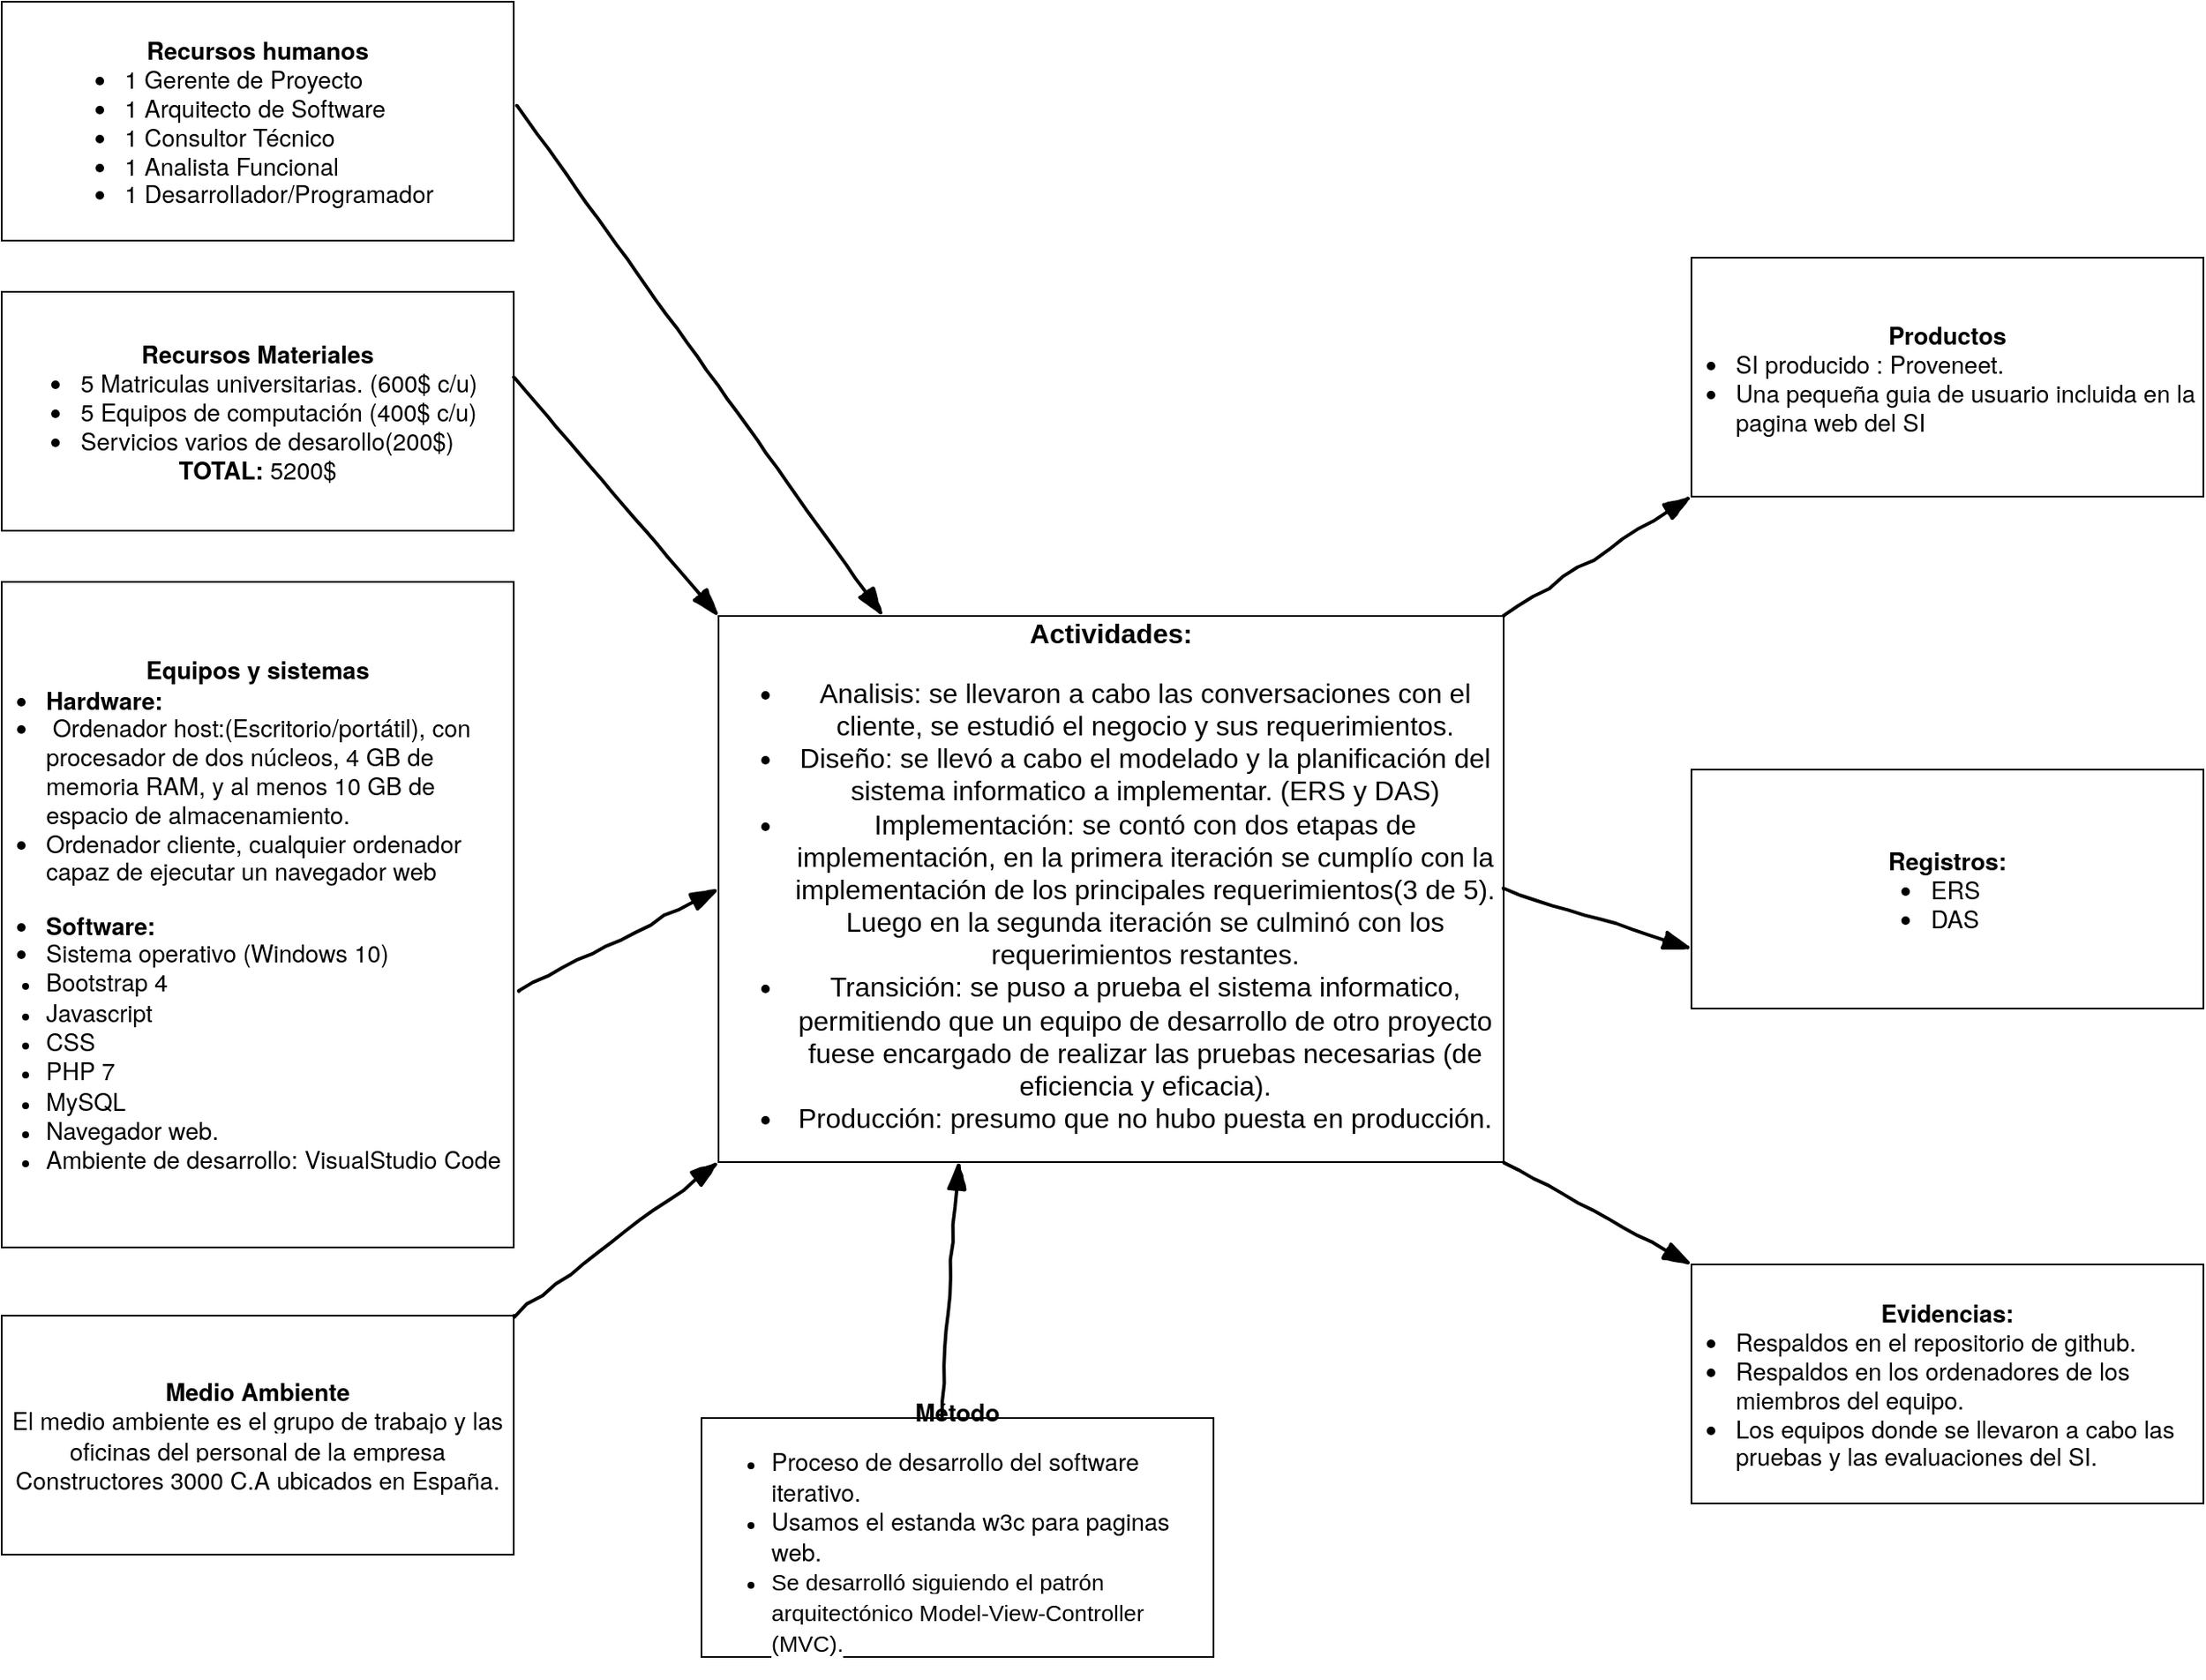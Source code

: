 <mxfile version="12.6.5" type="device"><diagram id="TEqoF70HCYruVVT4WyFa" name="Page-1"><mxGraphModel dx="1024" dy="592" grid="1" gridSize="10" guides="1" tooltips="1" connect="1" arrows="1" fold="1" page="1" pageScale="1" pageWidth="850" pageHeight="1100" math="0" shadow="0"><root><mxCell id="0"/><mxCell id="1" parent="0"/><mxCell id="VIcycI6rlARAHsvylPXJ-1" value="&lt;font style=&quot;font-size: 16px&quot;&gt;&lt;b&gt;Actividades:&lt;/b&gt;&lt;br&gt;&lt;/font&gt;&lt;ul style=&quot;font-size: 16px&quot;&gt;&lt;li&gt;&lt;font style=&quot;font-size: 16px&quot;&gt;Analisis: se llevaron a cabo las conversaciones con el cliente, se estudió el negocio y sus requerimientos.&lt;/font&gt;&lt;/li&gt;&lt;li&gt;&lt;font style=&quot;font-size: 16px&quot;&gt;Diseño: se llevó a cabo el modelado y la planificación del sistema informatico a implementar. (ERS y DAS)&lt;/font&gt;&lt;/li&gt;&lt;li&gt;&lt;font style=&quot;font-size: 16px&quot;&gt;Implementación: se contó con dos etapas de implementación, en la primera iteración se cumplío con la implementación de los principales requerimientos(3 de 5). Luego en la segunda iteración se culminó con los requerimientos restantes.&lt;/font&gt;&lt;/li&gt;&lt;li&gt;&lt;font style=&quot;font-size: 16px&quot;&gt;Transición: se puso a prueba el sistema informatico, permitiendo que un equipo de desarrollo de otro proyecto fuese encargado de realizar las pruebas necesarias (de eficiencia y eficacia).&lt;/font&gt;&lt;/li&gt;&lt;li&gt;&lt;font style=&quot;font-size: 16px&quot;&gt;Producción: presumo que no hubo puesta en producción.&lt;/font&gt;&lt;/li&gt;&lt;/ul&gt;" style="rounded=0;whiteSpace=wrap;html=1;" parent="1" vertex="1"><mxGeometry x="460" y="880" width="460" height="320" as="geometry"/></mxCell><mxCell id="VIcycI6rlARAHsvylPXJ-2" value="&lt;div&gt;&lt;font face=&quot;helvetica neue, helvetica, arial, sans-serif&quot;&gt;&lt;span style=&quot;font-size: 14px&quot;&gt;&lt;b&gt;Recursos humanos&lt;/b&gt;&lt;/span&gt;&lt;/font&gt;&lt;/div&gt;&lt;ul style=&quot;padding: 0px ; margin: 0px 0px 0px 25px ; font-family: &amp;#34;helvetica neue&amp;#34; , &amp;#34;helvetica&amp;#34; , &amp;#34;arial&amp;#34; , sans-serif ; font-size: 14px ; text-align: left ; background-color: rgb(255 , 255 , 255)&quot;&gt;&lt;li&gt;1 Gerente de Proyecto&lt;/li&gt;&lt;li&gt;1 Arquitecto de Software&lt;/li&gt;&lt;li&gt;1 Consultor Técnico&lt;/li&gt;&lt;li&gt;1 Analista Funcional&lt;/li&gt;&lt;li style=&quot;margin-bottom: 0px&quot;&gt;1 Desarrollador/Programador&lt;/li&gt;&lt;/ul&gt;" style="rounded=0;whiteSpace=wrap;html=1;" parent="1" vertex="1"><mxGeometry x="40" y="520" width="300" height="140" as="geometry"/></mxCell><mxCell id="VIcycI6rlARAHsvylPXJ-5" value="&lt;div&gt;&lt;font face=&quot;helvetica neue, helvetica, arial, sans-serif&quot;&gt;&lt;span style=&quot;font-size: 14px&quot;&gt;&lt;b&gt;Recursos Materiales&lt;/b&gt;&lt;/span&gt;&lt;/font&gt;&lt;/div&gt;&lt;ul style=&quot;padding: 0px ; margin: 0px 0px 0px 25px ; font-family: &amp;#34;helvetica neue&amp;#34; , &amp;#34;helvetica&amp;#34; , &amp;#34;arial&amp;#34; , sans-serif ; font-size: 14px ; text-align: left ; background-color: rgb(255 , 255 , 255)&quot;&gt;&lt;li&gt;5 Matriculas universitarias. (600$ c/u)&lt;/li&gt;&lt;li&gt;5 Equipos de computación (400$ c/u)&lt;/li&gt;&lt;li&gt;Servicios varios de desarollo(200$)&lt;/li&gt;&lt;/ul&gt;&lt;div&gt;&lt;font face=&quot;helvetica neue, helvetica, arial, sans-serif&quot;&gt;&lt;span style=&quot;font-size: 14px&quot;&gt;&lt;b&gt;TOTAL:&lt;/b&gt; 5200$&lt;/span&gt;&lt;/font&gt;&lt;/div&gt;" style="rounded=0;whiteSpace=wrap;html=1;" parent="1" vertex="1"><mxGeometry x="40" y="690" width="300" height="140" as="geometry"/></mxCell><mxCell id="VIcycI6rlARAHsvylPXJ-6" value="&lt;div&gt;&lt;font face=&quot;helvetica neue, helvetica, arial, sans-serif&quot;&gt;&lt;span style=&quot;font-size: 14px&quot;&gt;&lt;b&gt;Equipos y sistemas&lt;/b&gt;&lt;/span&gt;&lt;/font&gt;&lt;/div&gt;&lt;ul style=&quot;padding: 0px ; margin: 0px 0px 0px 25px ; font-family: &amp;#34;helvetica neue&amp;#34; , &amp;#34;helvetica&amp;#34; , &amp;#34;arial&amp;#34; , sans-serif ; font-size: 14px ; text-align: left ; background-color: rgb(255 , 255 , 255)&quot;&gt;&lt;li&gt;&lt;font face=&quot;helvetica neue, helvetica, arial, sans-serif&quot;&gt;&lt;span style=&quot;font-size: 14px&quot;&gt;&lt;b&gt;Hardware:&lt;/b&gt;&lt;/span&gt;&lt;/font&gt;&lt;/li&gt;&lt;li&gt;&lt;font face=&quot;helvetica neue, helvetica, arial, sans-serif&quot;&gt;&lt;span style=&quot;font-size: 14px&quot;&gt;&lt;b&gt;&amp;nbsp;&lt;/b&gt;Ordenador host:(Escritorio/portátil), con procesador de dos núcleos, 4 GB de memoria RAM, y al menos 10 GB de espacio de almacenamiento.&lt;br&gt;&lt;/span&gt;&lt;/font&gt;&lt;/li&gt;&lt;li&gt;&lt;font face=&quot;helvetica neue, helvetica, arial, sans-serif&quot;&gt;&lt;span style=&quot;font-size: 14px&quot;&gt;Ordenador cliente, cualquier ordenador capaz de ejecutar un navegador web&lt;br&gt;&lt;/span&gt;&lt;/font&gt;&lt;/li&gt;&lt;/ul&gt;&lt;div style=&quot;text-align: left&quot;&gt;&lt;br&gt;&lt;/div&gt;&lt;ul style=&quot;padding: 0px ; margin: 0px 0px 0px 25px ; text-align: left ; background-color: rgb(255 , 255 , 255)&quot;&gt;&lt;li style=&quot;font-family: &amp;#34;helvetica neue&amp;#34; , &amp;#34;helvetica&amp;#34; , &amp;#34;arial&amp;#34; , sans-serif ; font-size: 14px&quot;&gt;&lt;strong style=&quot;margin-bottom: 0px ; font-family: &amp;#34;helvetica neue&amp;#34; , &amp;#34;helvetica&amp;#34; , &amp;#34;arial&amp;#34; , sans-serif&quot;&gt;Software:&lt;/strong&gt;&lt;br&gt;&lt;/li&gt;&lt;li style=&quot;font-family: &amp;#34;helvetica neue&amp;#34; , &amp;#34;helvetica&amp;#34; , &amp;#34;arial&amp;#34; , sans-serif ; font-size: 14px&quot;&gt;&lt;span style=&quot;margin-bottom: 0px ; font-family: &amp;#34;helvetica neue&amp;#34; , &amp;#34;helvetica&amp;#34; , &amp;#34;arial&amp;#34; , sans-serif&quot;&gt;Sistema operativo (Windows 10)&lt;/span&gt;&lt;/li&gt;&lt;li&gt;&lt;font face=&quot;helvetica neue, helvetica, arial, sans-serif&quot;&gt;&lt;span style=&quot;font-size: 14px&quot;&gt;Bootstrap 4&amp;nbsp;&lt;/span&gt;&lt;/font&gt;&lt;/li&gt;&lt;li&gt;&lt;font face=&quot;helvetica neue, helvetica, arial, sans-serif&quot;&gt;&lt;span style=&quot;font-size: 14px&quot;&gt;Javascript&amp;nbsp;&lt;/span&gt;&lt;/font&gt;&lt;/li&gt;&lt;li&gt;&lt;font face=&quot;helvetica neue, helvetica, arial, sans-serif&quot;&gt;&lt;span style=&quot;font-size: 14px&quot;&gt;CSS&lt;/span&gt;&lt;/font&gt;&lt;/li&gt;&lt;li&gt;&lt;font face=&quot;helvetica neue, helvetica, arial, sans-serif&quot;&gt;&lt;span style=&quot;font-size: 14px&quot;&gt;PHP 7&amp;nbsp;&lt;/span&gt;&lt;/font&gt;&lt;/li&gt;&lt;li&gt;&lt;font face=&quot;helvetica neue, helvetica, arial, sans-serif&quot;&gt;&lt;span style=&quot;font-size: 14px&quot;&gt;MySQL&amp;nbsp;&lt;/span&gt;&lt;/font&gt;&lt;/li&gt;&lt;li&gt;&lt;font face=&quot;helvetica neue, helvetica, arial, sans-serif&quot;&gt;&lt;span style=&quot;font-size: 14px&quot;&gt;Navegador web.&lt;/span&gt;&lt;/font&gt;&lt;/li&gt;&lt;li&gt;&lt;font face=&quot;helvetica neue, helvetica, arial, sans-serif&quot;&gt;&lt;span style=&quot;font-size: 14px&quot;&gt;Ambiente de desarrollo: VisualStudio Code&lt;/span&gt;&lt;/font&gt;&lt;/li&gt;&lt;/ul&gt;" style="rounded=0;whiteSpace=wrap;html=1;" parent="1" vertex="1"><mxGeometry x="40" y="860" width="300" height="390" as="geometry"/></mxCell><mxCell id="VIcycI6rlARAHsvylPXJ-8" value="&lt;div&gt;&lt;font face=&quot;helvetica neue, helvetica, arial, sans-serif&quot;&gt;&lt;span style=&quot;font-size: 14px&quot;&gt;&lt;b&gt;Medio Ambiente&lt;/b&gt;&lt;/span&gt;&lt;/font&gt;&lt;/div&gt;&lt;span style=&quot;font-family: &amp;#34;helvetica neue&amp;#34; , &amp;#34;helvetica&amp;#34; , &amp;#34;arial&amp;#34; , sans-serif ; font-size: 14px ; text-align: left ; background-color: rgb(255 , 255 , 255)&quot;&gt;El medio ambiente es el grupo de trabajo y las oficinas del personal de la empresa Constructores 3000 C.A ubicados en España.&lt;/span&gt;" style="rounded=0;whiteSpace=wrap;html=1;" parent="1" vertex="1"><mxGeometry x="40" y="1290" width="300" height="140" as="geometry"/></mxCell><mxCell id="VIcycI6rlARAHsvylPXJ-9" value="&lt;div&gt;&lt;font face=&quot;helvetica neue, helvetica, arial, sans-serif&quot;&gt;&lt;span style=&quot;font-size: 14px&quot;&gt;&lt;b&gt;Método&lt;/b&gt;&lt;/span&gt;&lt;/font&gt;&lt;/div&gt;&lt;ul&gt;&lt;li style=&quot;text-align: left&quot;&gt;&lt;font face=&quot;helvetica neue, helvetica, arial, sans-serif&quot;&gt;&lt;span style=&quot;font-size: 14px ; background-color: rgb(255 , 255 , 255)&quot;&gt;Proceso de desarrollo del software iterativo.&lt;/span&gt;&lt;/font&gt;&lt;/li&gt;&lt;li style=&quot;text-align: left&quot;&gt;&lt;font face=&quot;helvetica neue, helvetica, arial, sans-serif&quot;&gt;&lt;span style=&quot;font-size: 14px ; background-color: rgb(255 , 255 , 255)&quot;&gt;Usamos el estanda w3c para paginas web.&lt;/span&gt;&lt;/font&gt;&lt;/li&gt;&lt;li style=&quot;text-align: left&quot;&gt;&lt;font face=&quot;helvetica neue, helvetica, arial, sans-serif&quot;&gt;&lt;span style=&quot;font-size: 14px ; background-color: rgb(255 , 255 , 255)&quot;&gt;&lt;span id=&quot;docs-internal-guid-40bc4c0d-7fff-ee28-7a89-cff06e06159b&quot;&gt;&lt;span style=&quot;font-size: 10pt ; font-family: &amp;#34;arial&amp;#34; ; background-color: transparent ; vertical-align: baseline&quot;&gt;Se desarrolló siguiendo el patrón arquitectónico Model-View-Controller (MVC).&lt;/span&gt;&lt;/span&gt;&lt;br&gt;&lt;/span&gt;&lt;/font&gt;&lt;/li&gt;&lt;/ul&gt;" style="rounded=0;whiteSpace=wrap;html=1;" parent="1" vertex="1"><mxGeometry x="450" y="1350" width="300" height="140" as="geometry"/></mxCell><mxCell id="VIcycI6rlARAHsvylPXJ-10" value="&lt;div&gt;&lt;font face=&quot;helvetica neue, helvetica, arial, sans-serif&quot;&gt;&lt;span style=&quot;font-size: 14px&quot;&gt;&lt;b&gt;Productos&lt;/b&gt;&lt;/span&gt;&lt;/font&gt;&lt;/div&gt;&lt;ul style=&quot;padding: 0px ; margin: 0px 0px 0px 25px ; font-family: &amp;#34;helvetica neue&amp;#34; , &amp;#34;helvetica&amp;#34; , &amp;#34;arial&amp;#34; , sans-serif ; font-size: 14px ; text-align: left ; background-color: rgb(255 , 255 , 255)&quot;&gt;&lt;li&gt;SI producido : Proveneet.&lt;/li&gt;&lt;li&gt;Una pequeña guia de usuario incluida en la pagina web del SI&lt;br&gt;&lt;/li&gt;&lt;/ul&gt;" style="rounded=0;whiteSpace=wrap;html=1;" parent="1" vertex="1"><mxGeometry x="1030" y="670" width="300" height="140" as="geometry"/></mxCell><mxCell id="VIcycI6rlARAHsvylPXJ-11" value="&lt;div&gt;&lt;font face=&quot;helvetica neue, helvetica, arial, sans-serif&quot;&gt;&lt;span style=&quot;font-size: 14px&quot;&gt;&lt;b&gt;Registros:&lt;/b&gt;&lt;/span&gt;&lt;/font&gt;&lt;/div&gt;&lt;ul style=&quot;padding: 0px ; margin: 0px 0px 0px 25px ; font-family: &amp;#34;helvetica neue&amp;#34; , &amp;#34;helvetica&amp;#34; , &amp;#34;arial&amp;#34; , sans-serif ; font-size: 14px ; text-align: left ; background-color: rgb(255 , 255 , 255)&quot;&gt;&lt;li&gt;ERS&lt;/li&gt;&lt;li&gt;DAS&lt;/li&gt;&lt;/ul&gt;" style="rounded=0;whiteSpace=wrap;html=1;" parent="1" vertex="1"><mxGeometry x="1030" y="970" width="300" height="140" as="geometry"/></mxCell><mxCell id="VIcycI6rlARAHsvylPXJ-12" value="&lt;div&gt;&lt;font face=&quot;helvetica neue, helvetica, arial, sans-serif&quot;&gt;&lt;span style=&quot;font-size: 14px&quot;&gt;&lt;b&gt;Evidencias:&lt;/b&gt;&lt;/span&gt;&lt;/font&gt;&lt;/div&gt;&lt;ul style=&quot;padding: 0px ; margin: 0px 0px 0px 25px ; font-family: &amp;#34;helvetica neue&amp;#34; , &amp;#34;helvetica&amp;#34; , &amp;#34;arial&amp;#34; , sans-serif ; font-size: 14px ; text-align: left ; background-color: rgb(255 , 255 , 255)&quot;&gt;&lt;li&gt;Respaldos en el repositorio de github.&lt;/li&gt;&lt;li&gt;Respaldos en los ordenadores de los miembros del equipo.&lt;/li&gt;&lt;li&gt;Los equipos donde se llevaron a cabo las pruebas y las evaluaciones del SI.&lt;/li&gt;&lt;/ul&gt;" style="rounded=0;whiteSpace=wrap;html=1;" parent="1" vertex="1"><mxGeometry x="1030" y="1260" width="300" height="140" as="geometry"/></mxCell><mxCell id="VIcycI6rlARAHsvylPXJ-17" value="" style="rounded=0;comic=1;strokeWidth=2;endArrow=blockThin;html=1;fontFamily=Comic Sans MS;fontStyle=1;endSize=12;startSize=12;exitX=1.006;exitY=0.435;exitDx=0;exitDy=0;exitPerimeter=0;entryX=0.209;entryY=-0.001;entryDx=0;entryDy=0;entryPerimeter=0;" parent="1" source="VIcycI6rlARAHsvylPXJ-2" target="VIcycI6rlARAHsvylPXJ-1" edge="1"><mxGeometry width="50" height="50" relative="1" as="geometry"><mxPoint x="550" y="670" as="sourcePoint"/><mxPoint x="600" y="620" as="targetPoint"/></mxGeometry></mxCell><mxCell id="VIcycI6rlARAHsvylPXJ-19" value="" style="rounded=0;comic=1;strokeWidth=2;endArrow=blockThin;html=1;fontFamily=Comic Sans MS;fontStyle=1;endSize=12;startSize=12;exitX=1.006;exitY=0.435;exitDx=0;exitDy=0;exitPerimeter=0;entryX=0;entryY=0;entryDx=0;entryDy=0;" parent="1" target="VIcycI6rlARAHsvylPXJ-1" edge="1"><mxGeometry width="50" height="50" relative="1" as="geometry"><mxPoint x="340.0" y="740.0" as="sourcePoint"/><mxPoint x="554.34" y="1038.78" as="targetPoint"/></mxGeometry></mxCell><mxCell id="VIcycI6rlARAHsvylPXJ-20" value="" style="rounded=0;comic=1;strokeWidth=2;endArrow=blockThin;html=1;fontFamily=Comic Sans MS;fontStyle=1;endSize=12;startSize=12;exitX=1.01;exitY=0.615;exitDx=0;exitDy=0;exitPerimeter=0;entryX=0;entryY=0.5;entryDx=0;entryDy=0;" parent="1" source="VIcycI6rlARAHsvylPXJ-6" target="VIcycI6rlARAHsvylPXJ-1" edge="1"><mxGeometry width="50" height="50" relative="1" as="geometry"><mxPoint x="361.8" y="600.9" as="sourcePoint"/><mxPoint x="420" y="1050" as="targetPoint"/></mxGeometry></mxCell><mxCell id="VIcycI6rlARAHsvylPXJ-21" value="" style="rounded=0;comic=1;strokeWidth=2;endArrow=blockThin;html=1;fontFamily=Comic Sans MS;fontStyle=1;endSize=12;startSize=12;exitX=1;exitY=0;exitDx=0;exitDy=0;entryX=0;entryY=1;entryDx=0;entryDy=0;" parent="1" source="VIcycI6rlARAHsvylPXJ-8" target="VIcycI6rlARAHsvylPXJ-1" edge="1"><mxGeometry width="50" height="50" relative="1" as="geometry"><mxPoint x="180.0" y="961.22" as="sourcePoint"/><mxPoint x="394.34" y="1260.0" as="targetPoint"/></mxGeometry></mxCell><mxCell id="VIcycI6rlARAHsvylPXJ-22" value="" style="rounded=0;comic=1;strokeWidth=2;endArrow=blockThin;html=1;fontFamily=Comic Sans MS;fontStyle=1;endSize=12;startSize=12;exitX=0.467;exitY=0.003;exitDx=0;exitDy=0;exitPerimeter=0;entryX=0.306;entryY=0.999;entryDx=0;entryDy=0;entryPerimeter=0;" parent="1" source="VIcycI6rlARAHsvylPXJ-9" target="VIcycI6rlARAHsvylPXJ-1" edge="1"><mxGeometry width="50" height="50" relative="1" as="geometry"><mxPoint x="430.0" y="991.22" as="sourcePoint"/><mxPoint x="644.34" y="1290.0" as="targetPoint"/></mxGeometry></mxCell><mxCell id="VIcycI6rlARAHsvylPXJ-23" value="" style="rounded=0;comic=1;strokeWidth=2;endArrow=blockThin;html=1;fontFamily=Comic Sans MS;fontStyle=1;endSize=12;startSize=12;exitX=1;exitY=0;exitDx=0;exitDy=0;entryX=0;entryY=1;entryDx=0;entryDy=0;" parent="1" source="VIcycI6rlARAHsvylPXJ-1" target="VIcycI6rlARAHsvylPXJ-10" edge="1"><mxGeometry width="50" height="50" relative="1" as="geometry"><mxPoint x="391.8" y="630.9" as="sourcePoint"/><mxPoint x="606.14" y="929.68" as="targetPoint"/></mxGeometry></mxCell><mxCell id="VIcycI6rlARAHsvylPXJ-24" value="" style="rounded=0;comic=1;strokeWidth=2;endArrow=blockThin;html=1;fontFamily=Comic Sans MS;fontStyle=1;endSize=12;startSize=12;exitX=1;exitY=0.5;exitDx=0;exitDy=0;entryX=0;entryY=0.75;entryDx=0;entryDy=0;" parent="1" source="VIcycI6rlARAHsvylPXJ-1" target="VIcycI6rlARAHsvylPXJ-11" edge="1"><mxGeometry width="50" height="50" relative="1" as="geometry"><mxPoint x="401.8" y="640.9" as="sourcePoint"/><mxPoint x="616.14" y="939.68" as="targetPoint"/></mxGeometry></mxCell><mxCell id="VIcycI6rlARAHsvylPXJ-25" value="" style="rounded=0;comic=1;strokeWidth=2;endArrow=blockThin;html=1;fontFamily=Comic Sans MS;fontStyle=1;endSize=12;startSize=12;exitX=1;exitY=1;exitDx=0;exitDy=0;entryX=0;entryY=0;entryDx=0;entryDy=0;" parent="1" source="VIcycI6rlARAHsvylPXJ-1" target="VIcycI6rlARAHsvylPXJ-12" edge="1"><mxGeometry width="50" height="50" relative="1" as="geometry"><mxPoint x="815.66" y="961.22" as="sourcePoint"/><mxPoint x="970" y="1260" as="targetPoint"/></mxGeometry></mxCell></root></mxGraphModel></diagram></mxfile>